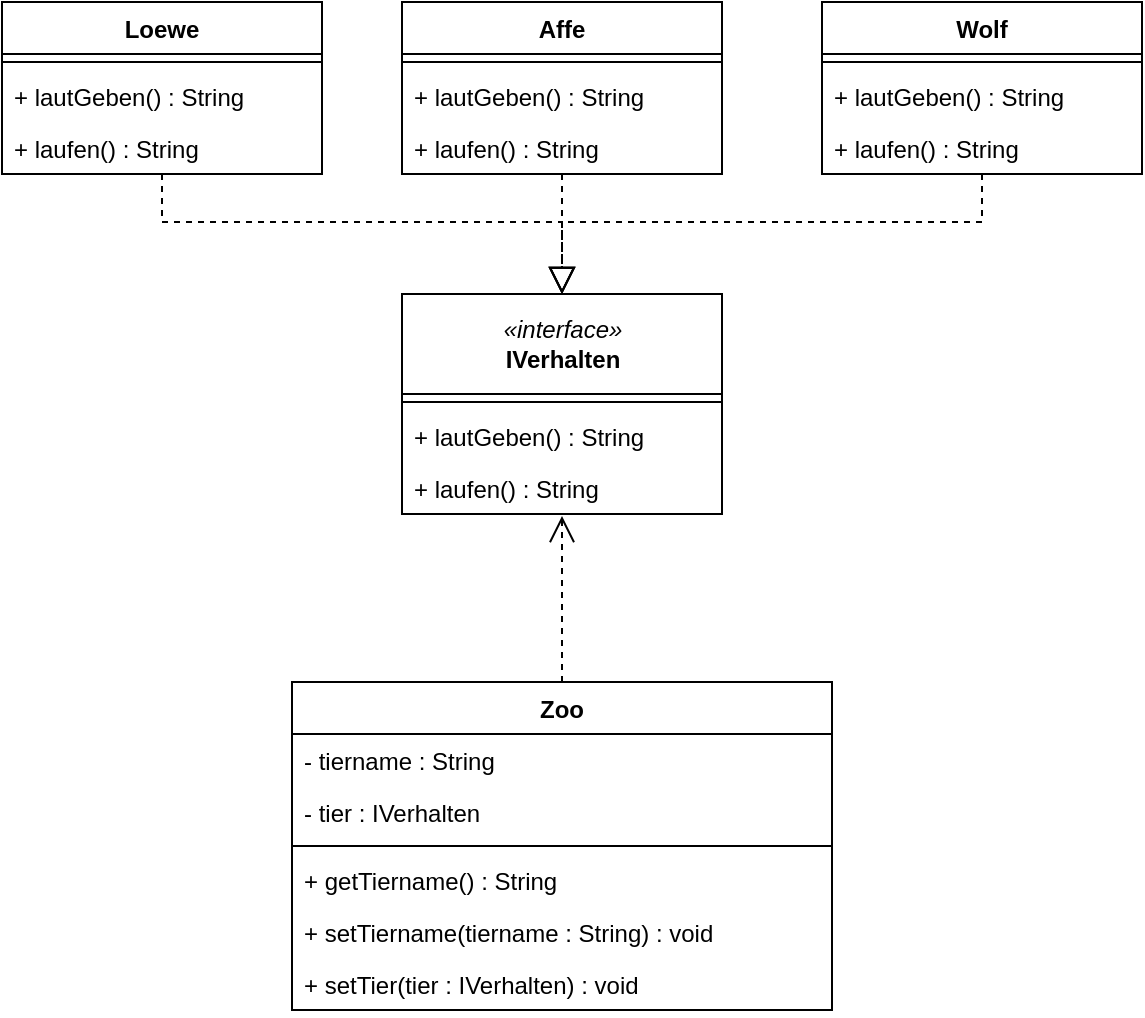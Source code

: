 <mxfile version="20.8.13" type="device"><diagram name="Seite-1" id="H2akfo1UYmm7dBT1hsm4"><mxGraphModel dx="986" dy="538" grid="1" gridSize="10" guides="1" tooltips="1" connect="1" arrows="1" fold="1" page="1" pageScale="1" pageWidth="827" pageHeight="1169" math="0" shadow="0"><root><mxCell id="0"/><mxCell id="1" parent="0"/><mxCell id="VJFEIICwQVQFBntoWcSm-1" value="IVerhalten" style="swimlane;fontStyle=1;align=center;verticalAlign=top;childLayout=stackLayout;horizontal=1;startSize=26;horizontalStack=0;resizeParent=1;resizeParentMax=0;resizeLast=0;collapsible=1;marginBottom=0;" vertex="1" parent="1"><mxGeometry x="350" y="210" width="160" height="86" as="geometry"/></mxCell><mxCell id="VJFEIICwQVQFBntoWcSm-3" value="" style="line;strokeWidth=1;fillColor=none;align=left;verticalAlign=middle;spacingTop=-1;spacingLeft=3;spacingRight=3;rotatable=0;labelPosition=right;points=[];portConstraint=eastwest;strokeColor=inherit;" vertex="1" parent="VJFEIICwQVQFBntoWcSm-1"><mxGeometry y="26" width="160" height="8" as="geometry"/></mxCell><mxCell id="VJFEIICwQVQFBntoWcSm-4" value="+ lautGeben() : String" style="text;strokeColor=none;fillColor=none;align=left;verticalAlign=top;spacingLeft=4;spacingRight=4;overflow=hidden;rotatable=0;points=[[0,0.5],[1,0.5]];portConstraint=eastwest;" vertex="1" parent="VJFEIICwQVQFBntoWcSm-1"><mxGeometry y="34" width="160" height="26" as="geometry"/></mxCell><mxCell id="VJFEIICwQVQFBntoWcSm-5" value="+ laufen() : String" style="text;strokeColor=none;fillColor=none;align=left;verticalAlign=top;spacingLeft=4;spacingRight=4;overflow=hidden;rotatable=0;points=[[0,0.5],[1,0.5]];portConstraint=eastwest;" vertex="1" parent="VJFEIICwQVQFBntoWcSm-1"><mxGeometry y="60" width="160" height="26" as="geometry"/></mxCell><mxCell id="VJFEIICwQVQFBntoWcSm-28" style="edgeStyle=orthogonalEdgeStyle;rounded=0;orthogonalLoop=1;jettySize=auto;html=1;entryX=0.5;entryY=0;entryDx=0;entryDy=0;endArrow=block;endFill=0;startSize=8;endSize=11;dashed=1;" edge="1" parent="1" source="VJFEIICwQVQFBntoWcSm-6" target="VJFEIICwQVQFBntoWcSm-18"><mxGeometry relative="1" as="geometry"><Array as="points"><mxPoint x="230" y="150"/><mxPoint x="430" y="150"/></Array></mxGeometry></mxCell><mxCell id="VJFEIICwQVQFBntoWcSm-6" value="Loewe" style="swimlane;fontStyle=1;align=center;verticalAlign=top;childLayout=stackLayout;horizontal=1;startSize=26;horizontalStack=0;resizeParent=1;resizeParentMax=0;resizeLast=0;collapsible=1;marginBottom=0;" vertex="1" parent="1"><mxGeometry x="150" y="40" width="160" height="86" as="geometry"/></mxCell><mxCell id="VJFEIICwQVQFBntoWcSm-7" value="" style="line;strokeWidth=1;fillColor=none;align=left;verticalAlign=middle;spacingTop=-1;spacingLeft=3;spacingRight=3;rotatable=0;labelPosition=right;points=[];portConstraint=eastwest;strokeColor=inherit;" vertex="1" parent="VJFEIICwQVQFBntoWcSm-6"><mxGeometry y="26" width="160" height="8" as="geometry"/></mxCell><mxCell id="VJFEIICwQVQFBntoWcSm-8" value="+ lautGeben() : String" style="text;strokeColor=none;fillColor=none;align=left;verticalAlign=top;spacingLeft=4;spacingRight=4;overflow=hidden;rotatable=0;points=[[0,0.5],[1,0.5]];portConstraint=eastwest;" vertex="1" parent="VJFEIICwQVQFBntoWcSm-6"><mxGeometry y="34" width="160" height="26" as="geometry"/></mxCell><mxCell id="VJFEIICwQVQFBntoWcSm-9" value="+ laufen() : String" style="text;strokeColor=none;fillColor=none;align=left;verticalAlign=top;spacingLeft=4;spacingRight=4;overflow=hidden;rotatable=0;points=[[0,0.5],[1,0.5]];portConstraint=eastwest;" vertex="1" parent="VJFEIICwQVQFBntoWcSm-6"><mxGeometry y="60" width="160" height="26" as="geometry"/></mxCell><mxCell id="VJFEIICwQVQFBntoWcSm-29" style="edgeStyle=orthogonalEdgeStyle;rounded=0;orthogonalLoop=1;jettySize=auto;html=1;entryX=0.5;entryY=0;entryDx=0;entryDy=0;dashed=1;endArrow=block;endFill=0;startSize=8;endSize=11;" edge="1" parent="1" source="VJFEIICwQVQFBntoWcSm-10" target="VJFEIICwQVQFBntoWcSm-18"><mxGeometry relative="1" as="geometry"/></mxCell><mxCell id="VJFEIICwQVQFBntoWcSm-10" value="Affe" style="swimlane;fontStyle=1;align=center;verticalAlign=top;childLayout=stackLayout;horizontal=1;startSize=26;horizontalStack=0;resizeParent=1;resizeParentMax=0;resizeLast=0;collapsible=1;marginBottom=0;" vertex="1" parent="1"><mxGeometry x="350" y="40" width="160" height="86" as="geometry"/></mxCell><mxCell id="VJFEIICwQVQFBntoWcSm-11" value="" style="line;strokeWidth=1;fillColor=none;align=left;verticalAlign=middle;spacingTop=-1;spacingLeft=3;spacingRight=3;rotatable=0;labelPosition=right;points=[];portConstraint=eastwest;strokeColor=inherit;" vertex="1" parent="VJFEIICwQVQFBntoWcSm-10"><mxGeometry y="26" width="160" height="8" as="geometry"/></mxCell><mxCell id="VJFEIICwQVQFBntoWcSm-12" value="+ lautGeben() : String" style="text;strokeColor=none;fillColor=none;align=left;verticalAlign=top;spacingLeft=4;spacingRight=4;overflow=hidden;rotatable=0;points=[[0,0.5],[1,0.5]];portConstraint=eastwest;" vertex="1" parent="VJFEIICwQVQFBntoWcSm-10"><mxGeometry y="34" width="160" height="26" as="geometry"/></mxCell><mxCell id="VJFEIICwQVQFBntoWcSm-13" value="+ laufen() : String" style="text;strokeColor=none;fillColor=none;align=left;verticalAlign=top;spacingLeft=4;spacingRight=4;overflow=hidden;rotatable=0;points=[[0,0.5],[1,0.5]];portConstraint=eastwest;" vertex="1" parent="VJFEIICwQVQFBntoWcSm-10"><mxGeometry y="60" width="160" height="26" as="geometry"/></mxCell><mxCell id="VJFEIICwQVQFBntoWcSm-30" style="edgeStyle=orthogonalEdgeStyle;rounded=0;orthogonalLoop=1;jettySize=auto;html=1;entryX=0.5;entryY=0;entryDx=0;entryDy=0;dashed=1;endArrow=block;endFill=0;startSize=8;endSize=11;" edge="1" parent="1" source="VJFEIICwQVQFBntoWcSm-14" target="VJFEIICwQVQFBntoWcSm-18"><mxGeometry relative="1" as="geometry"><Array as="points"><mxPoint x="640" y="150"/><mxPoint x="430" y="150"/></Array></mxGeometry></mxCell><mxCell id="VJFEIICwQVQFBntoWcSm-14" value="Wolf" style="swimlane;fontStyle=1;align=center;verticalAlign=top;childLayout=stackLayout;horizontal=1;startSize=26;horizontalStack=0;resizeParent=1;resizeParentMax=0;resizeLast=0;collapsible=1;marginBottom=0;" vertex="1" parent="1"><mxGeometry x="560" y="40" width="160" height="86" as="geometry"/></mxCell><mxCell id="VJFEIICwQVQFBntoWcSm-15" value="" style="line;strokeWidth=1;fillColor=none;align=left;verticalAlign=middle;spacingTop=-1;spacingLeft=3;spacingRight=3;rotatable=0;labelPosition=right;points=[];portConstraint=eastwest;strokeColor=inherit;" vertex="1" parent="VJFEIICwQVQFBntoWcSm-14"><mxGeometry y="26" width="160" height="8" as="geometry"/></mxCell><mxCell id="VJFEIICwQVQFBntoWcSm-16" value="+ lautGeben() : String" style="text;strokeColor=none;fillColor=none;align=left;verticalAlign=top;spacingLeft=4;spacingRight=4;overflow=hidden;rotatable=0;points=[[0,0.5],[1,0.5]];portConstraint=eastwest;" vertex="1" parent="VJFEIICwQVQFBntoWcSm-14"><mxGeometry y="34" width="160" height="26" as="geometry"/></mxCell><mxCell id="VJFEIICwQVQFBntoWcSm-17" value="+ laufen() : String" style="text;strokeColor=none;fillColor=none;align=left;verticalAlign=top;spacingLeft=4;spacingRight=4;overflow=hidden;rotatable=0;points=[[0,0.5],[1,0.5]];portConstraint=eastwest;" vertex="1" parent="VJFEIICwQVQFBntoWcSm-14"><mxGeometry y="60" width="160" height="26" as="geometry"/></mxCell><mxCell id="VJFEIICwQVQFBntoWcSm-18" value="&lt;i&gt;«interface»&lt;/i&gt;&lt;b&gt;&lt;br&gt;IVerhalten&lt;/b&gt;&lt;br&gt;&lt;b&gt;&lt;/b&gt;" style="html=1;" vertex="1" parent="1"><mxGeometry x="350" y="186" width="160" height="50" as="geometry"/></mxCell><mxCell id="VJFEIICwQVQFBntoWcSm-31" style="edgeStyle=orthogonalEdgeStyle;rounded=0;orthogonalLoop=1;jettySize=auto;html=1;entryX=0.5;entryY=1.038;entryDx=0;entryDy=0;entryPerimeter=0;dashed=1;endArrow=open;endFill=0;startSize=8;endSize=11;" edge="1" parent="1" source="VJFEIICwQVQFBntoWcSm-19" target="VJFEIICwQVQFBntoWcSm-5"><mxGeometry relative="1" as="geometry"/></mxCell><mxCell id="VJFEIICwQVQFBntoWcSm-19" value="Zoo" style="swimlane;fontStyle=1;align=center;verticalAlign=top;childLayout=stackLayout;horizontal=1;startSize=26;horizontalStack=0;resizeParent=1;resizeParentMax=0;resizeLast=0;collapsible=1;marginBottom=0;" vertex="1" parent="1"><mxGeometry x="295" y="380" width="270" height="164" as="geometry"/></mxCell><mxCell id="VJFEIICwQVQFBntoWcSm-20" value="- tiername : String" style="text;strokeColor=none;fillColor=none;align=left;verticalAlign=top;spacingLeft=4;spacingRight=4;overflow=hidden;rotatable=0;points=[[0,0.5],[1,0.5]];portConstraint=eastwest;" vertex="1" parent="VJFEIICwQVQFBntoWcSm-19"><mxGeometry y="26" width="270" height="26" as="geometry"/></mxCell><mxCell id="VJFEIICwQVQFBntoWcSm-23" value="- tier : IVerhalten" style="text;strokeColor=none;fillColor=none;align=left;verticalAlign=top;spacingLeft=4;spacingRight=4;overflow=hidden;rotatable=0;points=[[0,0.5],[1,0.5]];portConstraint=eastwest;" vertex="1" parent="VJFEIICwQVQFBntoWcSm-19"><mxGeometry y="52" width="270" height="26" as="geometry"/></mxCell><mxCell id="VJFEIICwQVQFBntoWcSm-21" value="" style="line;strokeWidth=1;fillColor=none;align=left;verticalAlign=middle;spacingTop=-1;spacingLeft=3;spacingRight=3;rotatable=0;labelPosition=right;points=[];portConstraint=eastwest;strokeColor=inherit;" vertex="1" parent="VJFEIICwQVQFBntoWcSm-19"><mxGeometry y="78" width="270" height="8" as="geometry"/></mxCell><mxCell id="VJFEIICwQVQFBntoWcSm-27" value="+ getTiername() : String" style="text;strokeColor=none;fillColor=none;align=left;verticalAlign=top;spacingLeft=4;spacingRight=4;overflow=hidden;rotatable=0;points=[[0,0.5],[1,0.5]];portConstraint=eastwest;" vertex="1" parent="VJFEIICwQVQFBntoWcSm-19"><mxGeometry y="86" width="270" height="26" as="geometry"/></mxCell><mxCell id="VJFEIICwQVQFBntoWcSm-22" value="+ setTiername(tiername : String) : void" style="text;strokeColor=none;fillColor=none;align=left;verticalAlign=top;spacingLeft=4;spacingRight=4;overflow=hidden;rotatable=0;points=[[0,0.5],[1,0.5]];portConstraint=eastwest;" vertex="1" parent="VJFEIICwQVQFBntoWcSm-19"><mxGeometry y="112" width="270" height="26" as="geometry"/></mxCell><mxCell id="VJFEIICwQVQFBntoWcSm-24" value="+ setTier(tier : IVerhalten) : void" style="text;strokeColor=none;fillColor=none;align=left;verticalAlign=top;spacingLeft=4;spacingRight=4;overflow=hidden;rotatable=0;points=[[0,0.5],[1,0.5]];portConstraint=eastwest;" vertex="1" parent="VJFEIICwQVQFBntoWcSm-19"><mxGeometry y="138" width="270" height="26" as="geometry"/></mxCell></root></mxGraphModel></diagram></mxfile>